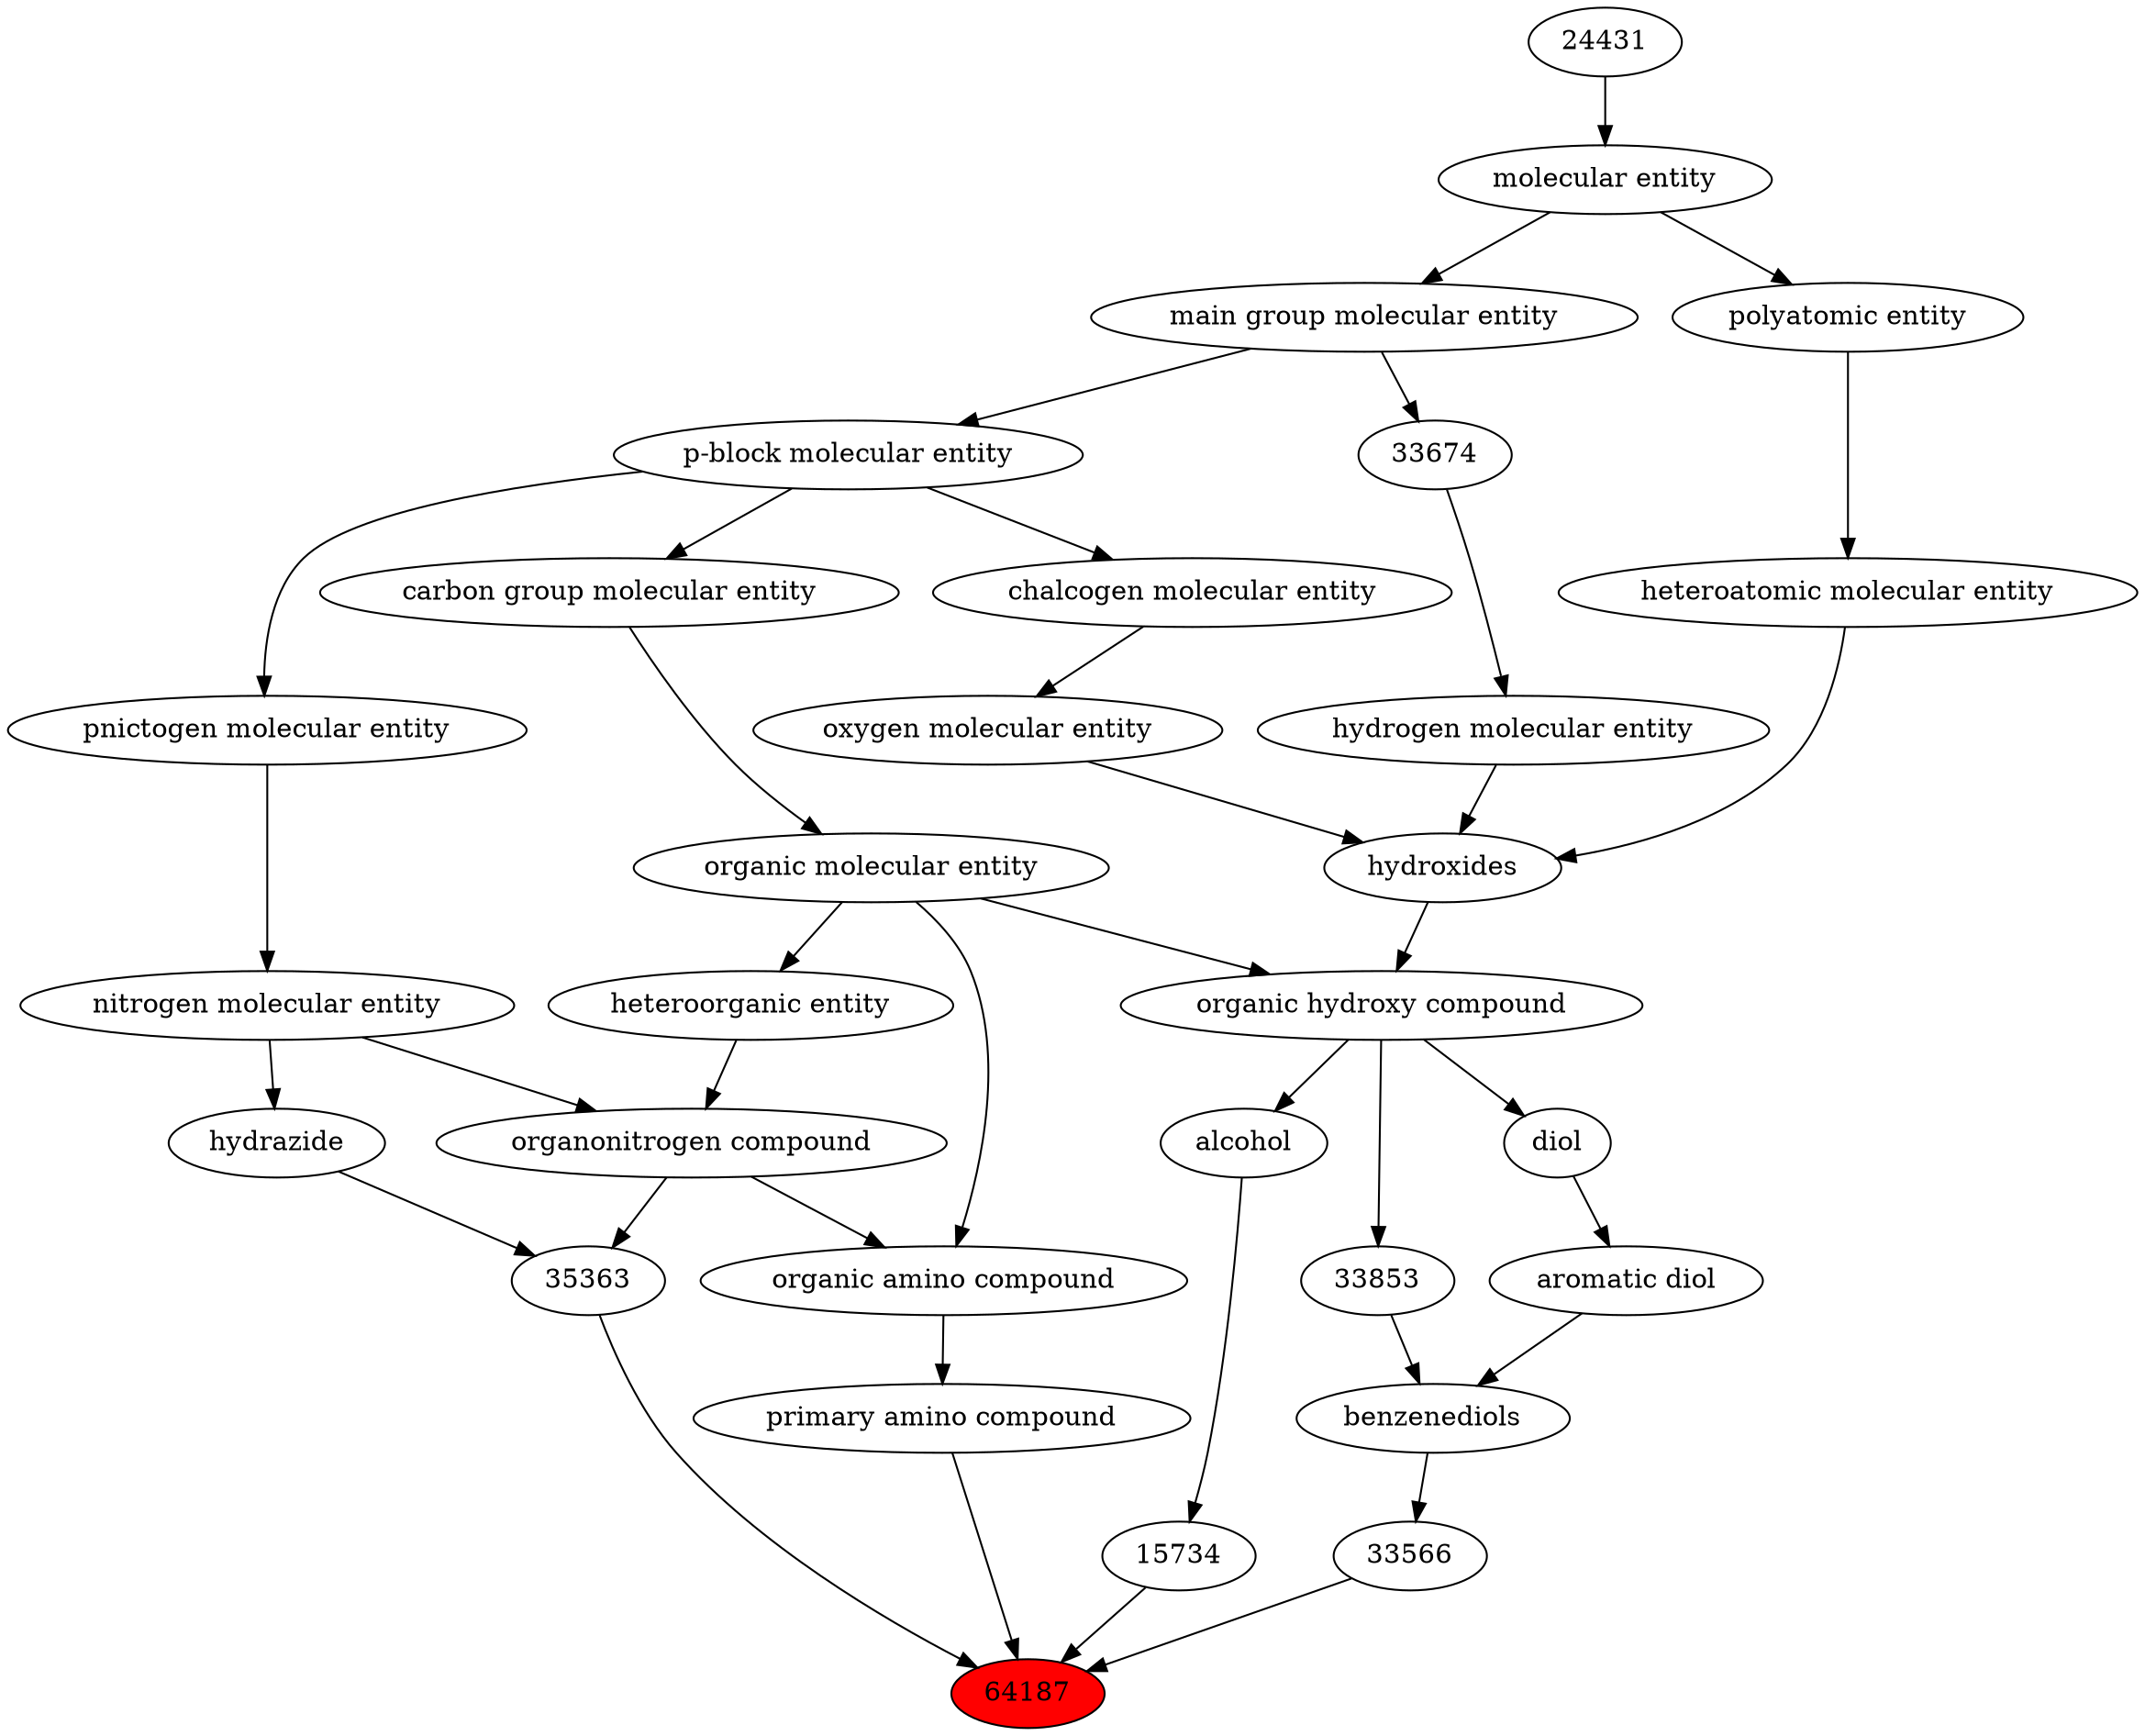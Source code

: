 digraph tree{ 
64187 [label="64187" fillcolor=red style=filled]
35363 -> 64187
33566 -> 64187
50994 -> 64187
15734 -> 64187
35363 [label="35363"]
35362 -> 35363
35352 -> 35363
33566 [label="33566"]
33570 -> 33566
50994 [label="primary amino compound"]
50047 -> 50994
15734 [label="15734"]
30879 -> 15734
35362 [label="hydrazide"]
51143 -> 35362
35352 [label="organonitrogen compound"]
51143 -> 35352
33285 -> 35352
33570 [label="benzenediols"]
33853 -> 33570
22625 -> 33570
50047 [label="organic amino compound"]
50860 -> 50047
35352 -> 50047
30879 [label="alcohol"]
33822 -> 30879
51143 [label="nitrogen molecular entity"]
33302 -> 51143
33285 [label="heteroorganic entity"]
50860 -> 33285
33853 [label="33853"]
33822 -> 33853
22625 [label="aromatic diol"]
23824 -> 22625
50860 [label="organic molecular entity"]
33582 -> 50860
33822 [label="organic hydroxy compound"]
24651 -> 33822
50860 -> 33822
33302 [label="pnictogen molecular entity"]
33675 -> 33302
23824 [label="diol"]
33822 -> 23824
33582 [label="carbon group molecular entity"]
33675 -> 33582
24651 [label="hydroxides"]
25806 -> 24651
33608 -> 24651
37577 -> 24651
33675 [label="p-block molecular entity"]
33579 -> 33675
25806 [label="oxygen molecular entity"]
33304 -> 25806
33608 [label="hydrogen molecular entity"]
33674 -> 33608
37577 [label="heteroatomic molecular entity"]
36357 -> 37577
33579 [label="main group molecular entity"]
23367 -> 33579
33304 [label="chalcogen molecular entity"]
33675 -> 33304
33674 [label="33674"]
33579 -> 33674
36357 [label="polyatomic entity"]
23367 -> 36357
23367 [label="molecular entity"]
24431 -> 23367
24431 [label="24431"]
}